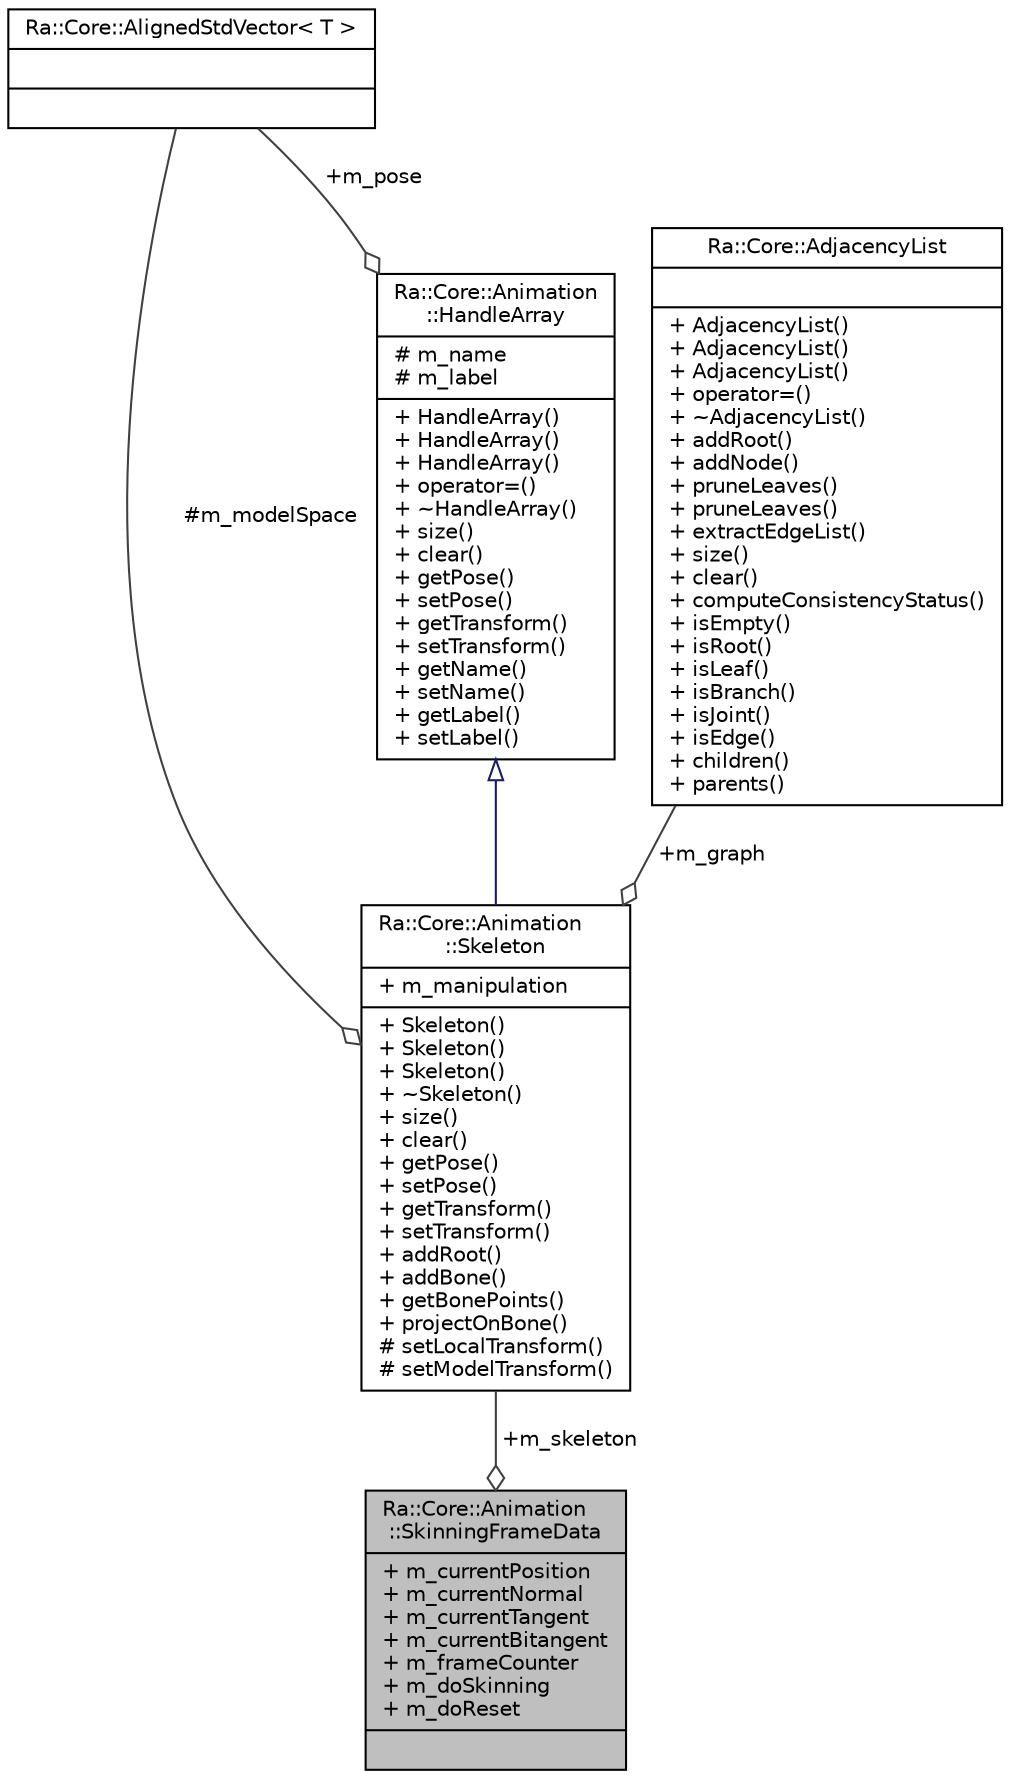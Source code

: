 digraph "Ra::Core::Animation::SkinningFrameData"
{
 // INTERACTIVE_SVG=YES
 // LATEX_PDF_SIZE
  edge [fontname="Helvetica",fontsize="10",labelfontname="Helvetica",labelfontsize="10"];
  node [fontname="Helvetica",fontsize="10",shape=record];
  Node1 [label="{Ra::Core::Animation\l::SkinningFrameData\n|+ m_currentPosition\l+ m_currentNormal\l+ m_currentTangent\l+ m_currentBitangent\l+ m_frameCounter\l+ m_doSkinning\l+ m_doReset\l|}",height=0.2,width=0.4,color="black", fillcolor="grey75", style="filled", fontcolor="black",tooltip="Pose data for one frame."];
  Node2 -> Node1 [color="grey25",fontsize="10",style="solid",label=" +m_skeleton" ,arrowhead="odiamond",fontname="Helvetica"];
  Node2 [label="{Ra::Core::Animation\l::Skeleton\n|+ m_manipulation\l|+ Skeleton()\l+ Skeleton()\l+ Skeleton()\l+ ~Skeleton()\l+ size()\l+ clear()\l+ getPose()\l+ setPose()\l+ getTransform()\l+ setTransform()\l+ addRoot()\l+ addBone()\l+ getBonePoints()\l+ projectOnBone()\l# setLocalTransform()\l# setModelTransform()\l}",height=0.2,width=0.4,color="black", fillcolor="white", style="filled",URL="$classRa_1_1Core_1_1Animation_1_1Skeleton.html",tooltip=" "];
  Node3 -> Node2 [dir="back",color="midnightblue",fontsize="10",style="solid",arrowtail="onormal",fontname="Helvetica"];
  Node3 [label="{Ra::Core::Animation\l::HandleArray\n|# m_name\l# m_label\l|+ HandleArray()\l+ HandleArray()\l+ HandleArray()\l+ operator=()\l+ ~HandleArray()\l+ size()\l+ clear()\l+ getPose()\l+ setPose()\l+ getTransform()\l+ setTransform()\l+ getName()\l+ setName()\l+ getLabel()\l+ setLabel()\l}",height=0.2,width=0.4,color="black", fillcolor="white", style="filled",URL="$classRa_1_1Core_1_1Animation_1_1HandleArray.html",tooltip=" "];
  Node4 -> Node3 [color="grey25",fontsize="10",style="solid",label=" +m_pose" ,arrowhead="odiamond",fontname="Helvetica"];
  Node4 [label="{Ra::Core::AlignedStdVector\< T \>\n||}",height=0.2,width=0.4,color="black", fillcolor="white", style="filled",URL="$structRa_1_1Core_1_1AlignedStdVector.html",tooltip=" "];
  Node5 -> Node2 [color="grey25",fontsize="10",style="solid",label=" +m_graph" ,arrowhead="odiamond",fontname="Helvetica"];
  Node5 [label="{Ra::Core::AdjacencyList\n||+ AdjacencyList()\l+ AdjacencyList()\l+ AdjacencyList()\l+ operator=()\l+ ~AdjacencyList()\l+ addRoot()\l+ addNode()\l+ pruneLeaves()\l+ pruneLeaves()\l+ extractEdgeList()\l+ size()\l+ clear()\l+ computeConsistencyStatus()\l+ isEmpty()\l+ isRoot()\l+ isLeaf()\l+ isBranch()\l+ isJoint()\l+ isEdge()\l+ children()\l+ parents()\l}",height=0.2,width=0.4,color="black", fillcolor="white", style="filled",URL="$classRa_1_1Core_1_1AdjacencyList.html",tooltip=" "];
  Node4 -> Node2 [color="grey25",fontsize="10",style="solid",label=" #m_modelSpace" ,arrowhead="odiamond",fontname="Helvetica"];
}
